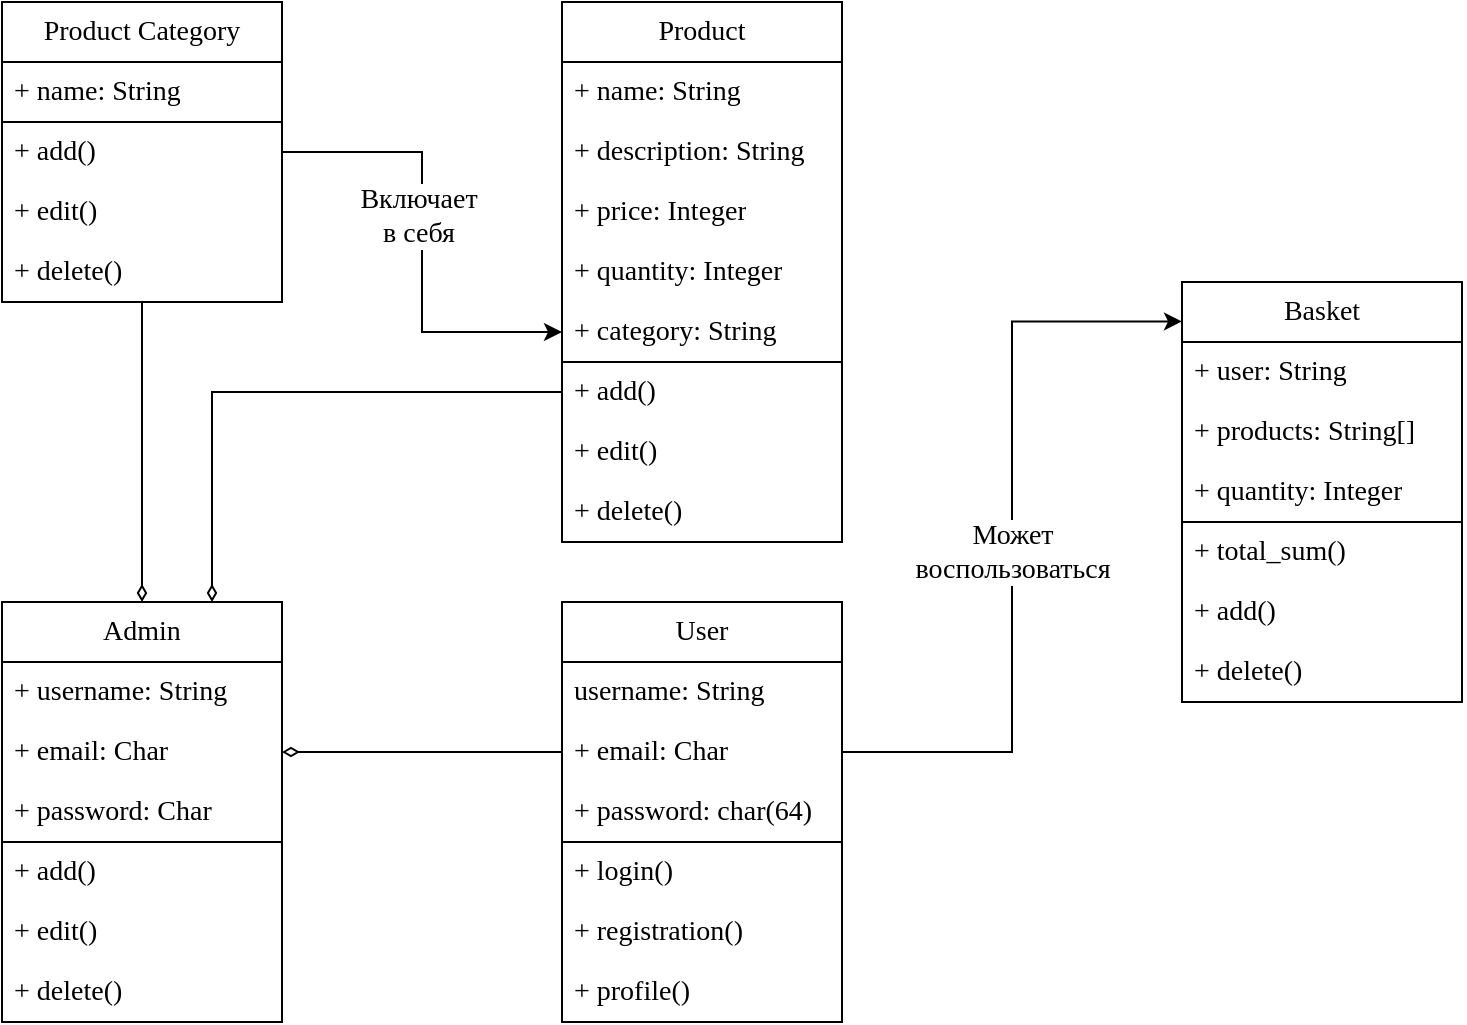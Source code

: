 <mxfile version="24.0.5" type="device">
  <diagram name="Страница — 1" id="cxiVbwSySTbXbMA1NLyR">
    <mxGraphModel dx="1050" dy="541" grid="1" gridSize="10" guides="1" tooltips="1" connect="1" arrows="1" fold="1" page="1" pageScale="1" pageWidth="827" pageHeight="1169" math="0" shadow="0">
      <root>
        <mxCell id="0" />
        <mxCell id="1" parent="0" />
        <mxCell id="KmjDHXBSyAd8QgUszkPB-1" value="User" style="swimlane;fontStyle=0;childLayout=stackLayout;horizontal=1;startSize=30;horizontalStack=0;resizeParent=1;resizeParentMax=0;resizeLast=0;collapsible=1;marginBottom=0;whiteSpace=wrap;html=1;strokeWidth=1;fontFamily=Times New Roman;fontSize=14;fontColor=#000000;" parent="1" vertex="1">
          <mxGeometry x="320" y="340" width="140" height="210" as="geometry" />
        </mxCell>
        <mxCell id="KmjDHXBSyAd8QgUszkPB-2" value="username: String" style="text;strokeColor=none;fillColor=none;align=left;verticalAlign=middle;spacingLeft=4;spacingRight=4;overflow=hidden;points=[[0,0.5],[1,0.5]];portConstraint=eastwest;rotatable=0;whiteSpace=wrap;html=1;strokeWidth=1;fontFamily=Times New Roman;fontSize=14;fontColor=#000000;" parent="KmjDHXBSyAd8QgUszkPB-1" vertex="1">
          <mxGeometry y="30" width="140" height="30" as="geometry" />
        </mxCell>
        <mxCell id="KEVhZGOboC4FJpivNmd3-1" value="&lt;font style=&quot;font-size: 14px;&quot;&gt;+ email: Char&lt;/font&gt;" style="text;strokeColor=none;fillColor=none;align=left;verticalAlign=middle;spacingLeft=4;spacingRight=4;overflow=hidden;points=[[0,0.5],[1,0.5]];portConstraint=eastwest;rotatable=0;whiteSpace=wrap;html=1;fontColor=#000000;fontSize=14;fontFamily=Times New Roman;" parent="KmjDHXBSyAd8QgUszkPB-1" vertex="1">
          <mxGeometry y="60" width="140" height="30" as="geometry" />
        </mxCell>
        <mxCell id="KmjDHXBSyAd8QgUszkPB-3" value="+ password: char(64)" style="text;strokeColor=none;fillColor=none;align=left;verticalAlign=middle;spacingLeft=4;spacingRight=4;overflow=hidden;points=[[0,0.5],[1,0.5]];portConstraint=eastwest;rotatable=0;whiteSpace=wrap;html=1;strokeWidth=1;fontFamily=Times New Roman;fontSize=14;fontColor=#000000;" parent="KmjDHXBSyAd8QgUszkPB-1" vertex="1">
          <mxGeometry y="90" width="140" height="30" as="geometry" />
        </mxCell>
        <mxCell id="D2NZ7CKMBUIib7-Z0IYx-35" value="" style="endArrow=none;html=1;rounded=0;" edge="1" parent="KmjDHXBSyAd8QgUszkPB-1">
          <mxGeometry width="50" height="50" relative="1" as="geometry">
            <mxPoint y="120" as="sourcePoint" />
            <mxPoint x="140" y="120" as="targetPoint" />
          </mxGeometry>
        </mxCell>
        <mxCell id="KmjDHXBSyAd8QgUszkPB-4" value="&lt;font style=&quot;font-size: 14px;&quot;&gt;+ login()&lt;/font&gt;" style="text;strokeColor=none;fillColor=none;align=left;verticalAlign=middle;spacingLeft=4;spacingRight=4;overflow=hidden;points=[[0,0.5],[1,0.5]];portConstraint=eastwest;rotatable=0;whiteSpace=wrap;html=1;strokeWidth=1;fontFamily=Times New Roman;fontSize=14;fontColor=#000000;" parent="KmjDHXBSyAd8QgUszkPB-1" vertex="1">
          <mxGeometry y="120" width="140" height="30" as="geometry" />
        </mxCell>
        <mxCell id="D2NZ7CKMBUIib7-Z0IYx-16" value="+ registration()" style="text;strokeColor=none;fillColor=none;align=left;verticalAlign=middle;spacingLeft=4;spacingRight=4;overflow=hidden;points=[[0,0.5],[1,0.5]];portConstraint=eastwest;rotatable=0;whiteSpace=wrap;html=1;fontColor=#000000;fontSize=14;fontFamily=Times New Roman;" vertex="1" parent="KmjDHXBSyAd8QgUszkPB-1">
          <mxGeometry y="150" width="140" height="30" as="geometry" />
        </mxCell>
        <mxCell id="KmjDHXBSyAd8QgUszkPB-14" value="+ profile()" style="text;strokeColor=none;fillColor=none;align=left;verticalAlign=middle;spacingLeft=4;spacingRight=4;overflow=hidden;points=[[0,0.5],[1,0.5]];portConstraint=eastwest;rotatable=0;whiteSpace=wrap;html=1;strokeWidth=1;fontFamily=Times New Roman;fontSize=14;fontColor=#000000;" parent="KmjDHXBSyAd8QgUszkPB-1" vertex="1">
          <mxGeometry y="180" width="140" height="30" as="geometry" />
        </mxCell>
        <mxCell id="KmjDHXBSyAd8QgUszkPB-5" value="Product" style="swimlane;fontStyle=0;childLayout=stackLayout;horizontal=1;startSize=30;horizontalStack=0;resizeParent=1;resizeParentMax=0;resizeLast=0;collapsible=1;marginBottom=0;whiteSpace=wrap;html=1;strokeWidth=1;fontFamily=Times New Roman;fontSize=14;fontColor=#000000;" parent="1" vertex="1">
          <mxGeometry x="320" y="40" width="140" height="270" as="geometry" />
        </mxCell>
        <mxCell id="KmjDHXBSyAd8QgUszkPB-6" value="+ name: String" style="text;strokeColor=none;fillColor=none;align=left;verticalAlign=middle;spacingLeft=4;spacingRight=4;overflow=hidden;points=[[0,0.5],[1,0.5]];portConstraint=eastwest;rotatable=0;whiteSpace=wrap;html=1;strokeWidth=1;fontFamily=Times New Roman;fontSize=14;fontColor=#000000;" parent="KmjDHXBSyAd8QgUszkPB-5" vertex="1">
          <mxGeometry y="30" width="140" height="30" as="geometry" />
        </mxCell>
        <mxCell id="KmjDHXBSyAd8QgUszkPB-7" value="+ description: String" style="text;strokeColor=none;fillColor=none;align=left;verticalAlign=middle;spacingLeft=4;spacingRight=4;overflow=hidden;points=[[0,0.5],[1,0.5]];portConstraint=eastwest;rotatable=0;whiteSpace=wrap;html=1;strokeWidth=1;fontFamily=Times New Roman;fontSize=14;fontColor=#000000;" parent="KmjDHXBSyAd8QgUszkPB-5" vertex="1">
          <mxGeometry y="60" width="140" height="30" as="geometry" />
        </mxCell>
        <mxCell id="D2NZ7CKMBUIib7-Z0IYx-22" value="+ price: Integer" style="text;strokeColor=none;fillColor=none;align=left;verticalAlign=middle;spacingLeft=4;spacingRight=4;overflow=hidden;points=[[0,0.5],[1,0.5]];portConstraint=eastwest;rotatable=0;whiteSpace=wrap;html=1;fontColor=#000000;fontSize=14;fontFamily=Times New Roman;" vertex="1" parent="KmjDHXBSyAd8QgUszkPB-5">
          <mxGeometry y="90" width="140" height="30" as="geometry" />
        </mxCell>
        <mxCell id="D2NZ7CKMBUIib7-Z0IYx-23" value="+ quantity: Integer" style="text;strokeColor=none;fillColor=none;align=left;verticalAlign=middle;spacingLeft=4;spacingRight=4;overflow=hidden;points=[[0,0.5],[1,0.5]];portConstraint=eastwest;rotatable=0;whiteSpace=wrap;html=1;fontColor=#000000;fontSize=14;fontFamily=Times New Roman;" vertex="1" parent="KmjDHXBSyAd8QgUszkPB-5">
          <mxGeometry y="120" width="140" height="30" as="geometry" />
        </mxCell>
        <mxCell id="D2NZ7CKMBUIib7-Z0IYx-25" value="+ category: String" style="text;strokeColor=none;fillColor=none;align=left;verticalAlign=middle;spacingLeft=4;spacingRight=4;overflow=hidden;points=[[0,0.5],[1,0.5]];portConstraint=eastwest;rotatable=0;whiteSpace=wrap;html=1;fontColor=#000000;fontSize=14;fontFamily=Times New Roman;" vertex="1" parent="KmjDHXBSyAd8QgUszkPB-5">
          <mxGeometry y="150" width="140" height="30" as="geometry" />
        </mxCell>
        <mxCell id="D2NZ7CKMBUIib7-Z0IYx-36" value="" style="endArrow=none;html=1;rounded=0;" edge="1" parent="KmjDHXBSyAd8QgUszkPB-5">
          <mxGeometry width="50" height="50" relative="1" as="geometry">
            <mxPoint y="180" as="sourcePoint" />
            <mxPoint x="140" y="180" as="targetPoint" />
          </mxGeometry>
        </mxCell>
        <mxCell id="D2NZ7CKMBUIib7-Z0IYx-24" value="+ add()" style="text;strokeColor=none;fillColor=none;align=left;verticalAlign=middle;spacingLeft=4;spacingRight=4;overflow=hidden;points=[[0,0.5],[1,0.5]];portConstraint=eastwest;rotatable=0;whiteSpace=wrap;html=1;fontColor=#000000;fontSize=14;fontFamily=Times New Roman;" vertex="1" parent="KmjDHXBSyAd8QgUszkPB-5">
          <mxGeometry y="180" width="140" height="30" as="geometry" />
        </mxCell>
        <mxCell id="KmjDHXBSyAd8QgUszkPB-8" value="+ edit()" style="text;strokeColor=none;fillColor=none;align=left;verticalAlign=middle;spacingLeft=4;spacingRight=4;overflow=hidden;points=[[0,0.5],[1,0.5]];portConstraint=eastwest;rotatable=0;whiteSpace=wrap;html=1;strokeWidth=1;fontFamily=Times New Roman;fontSize=14;fontColor=#000000;" parent="KmjDHXBSyAd8QgUszkPB-5" vertex="1">
          <mxGeometry y="210" width="140" height="30" as="geometry" />
        </mxCell>
        <mxCell id="KEVhZGOboC4FJpivNmd3-2" value="+ delete()" style="text;strokeColor=none;fillColor=none;align=left;verticalAlign=middle;spacingLeft=4;spacingRight=4;overflow=hidden;points=[[0,0.5],[1,0.5]];portConstraint=eastwest;rotatable=0;whiteSpace=wrap;html=1;fontColor=#000000;fontSize=14;fontFamily=Times New Roman;" parent="KmjDHXBSyAd8QgUszkPB-5" vertex="1">
          <mxGeometry y="240" width="140" height="30" as="geometry" />
        </mxCell>
        <mxCell id="D2NZ7CKMBUIib7-Z0IYx-28" style="edgeStyle=orthogonalEdgeStyle;rounded=0;orthogonalLoop=1;jettySize=auto;html=1;endArrow=diamondThin;endFill=0;fontColor=#000000;fontSize=14;fontFamily=Times New Roman;" edge="1" parent="1" source="KmjDHXBSyAd8QgUszkPB-9" target="D2NZ7CKMBUIib7-Z0IYx-5">
          <mxGeometry relative="1" as="geometry" />
        </mxCell>
        <mxCell id="KmjDHXBSyAd8QgUszkPB-9" value="Product Category" style="swimlane;fontStyle=0;childLayout=stackLayout;horizontal=1;startSize=30;horizontalStack=0;resizeParent=1;resizeParentMax=0;resizeLast=0;collapsible=1;marginBottom=0;whiteSpace=wrap;html=1;strokeWidth=1;fontFamily=Times New Roman;fontSize=14;fontColor=#000000;" parent="1" vertex="1">
          <mxGeometry x="40" y="40" width="140" height="150" as="geometry" />
        </mxCell>
        <mxCell id="KmjDHXBSyAd8QgUszkPB-10" value="+ name: String" style="text;strokeColor=none;fillColor=none;align=left;verticalAlign=middle;spacingLeft=4;spacingRight=4;overflow=hidden;points=[[0,0.5],[1,0.5]];portConstraint=eastwest;rotatable=0;whiteSpace=wrap;html=1;strokeWidth=1;fontFamily=Times New Roman;fontSize=14;fontColor=#000000;" parent="KmjDHXBSyAd8QgUszkPB-9" vertex="1">
          <mxGeometry y="30" width="140" height="30" as="geometry" />
        </mxCell>
        <mxCell id="D2NZ7CKMBUIib7-Z0IYx-37" value="" style="endArrow=none;html=1;rounded=0;" edge="1" parent="KmjDHXBSyAd8QgUszkPB-9">
          <mxGeometry width="50" height="50" relative="1" as="geometry">
            <mxPoint y="60" as="sourcePoint" />
            <mxPoint x="140" y="60" as="targetPoint" />
          </mxGeometry>
        </mxCell>
        <mxCell id="D2NZ7CKMBUIib7-Z0IYx-9" value="+ add()" style="text;strokeColor=none;fillColor=none;align=left;verticalAlign=middle;spacingLeft=4;spacingRight=4;overflow=hidden;points=[[0,0.5],[1,0.5]];portConstraint=eastwest;rotatable=0;whiteSpace=wrap;html=1;fontColor=#000000;fontSize=14;fontFamily=Times New Roman;" vertex="1" parent="KmjDHXBSyAd8QgUszkPB-9">
          <mxGeometry y="60" width="140" height="30" as="geometry" />
        </mxCell>
        <mxCell id="D2NZ7CKMBUIib7-Z0IYx-11" value="+ edit()" style="text;strokeColor=none;fillColor=none;align=left;verticalAlign=middle;spacingLeft=4;spacingRight=4;overflow=hidden;points=[[0,0.5],[1,0.5]];portConstraint=eastwest;rotatable=0;whiteSpace=wrap;html=1;fontColor=#000000;fontSize=14;fontFamily=Times New Roman;" vertex="1" parent="KmjDHXBSyAd8QgUszkPB-9">
          <mxGeometry y="90" width="140" height="30" as="geometry" />
        </mxCell>
        <mxCell id="D2NZ7CKMBUIib7-Z0IYx-12" value="+ delete()" style="text;strokeColor=none;fillColor=none;align=left;verticalAlign=middle;spacingLeft=4;spacingRight=4;overflow=hidden;points=[[0,0.5],[1,0.5]];portConstraint=eastwest;rotatable=0;whiteSpace=wrap;html=1;fontColor=#000000;fontSize=14;fontFamily=Times New Roman;" vertex="1" parent="KmjDHXBSyAd8QgUszkPB-9">
          <mxGeometry y="120" width="140" height="30" as="geometry" />
        </mxCell>
        <mxCell id="D2NZ7CKMBUIib7-Z0IYx-1" value="Basket" style="swimlane;fontStyle=0;childLayout=stackLayout;horizontal=1;startSize=30;horizontalStack=0;resizeParent=1;resizeParentMax=0;resizeLast=0;collapsible=1;marginBottom=0;whiteSpace=wrap;html=1;fontColor=#000000;fontSize=14;fontFamily=Times New Roman;" vertex="1" parent="1">
          <mxGeometry x="630" y="180" width="140" height="210" as="geometry" />
        </mxCell>
        <mxCell id="D2NZ7CKMBUIib7-Z0IYx-2" value="+ user: String" style="text;strokeColor=none;fillColor=none;align=left;verticalAlign=middle;spacingLeft=4;spacingRight=4;overflow=hidden;points=[[0,0.5],[1,0.5]];portConstraint=eastwest;rotatable=0;whiteSpace=wrap;html=1;fontColor=#000000;fontSize=14;fontFamily=Times New Roman;" vertex="1" parent="D2NZ7CKMBUIib7-Z0IYx-1">
          <mxGeometry y="30" width="140" height="30" as="geometry" />
        </mxCell>
        <mxCell id="D2NZ7CKMBUIib7-Z0IYx-18" value="+ products: String[]" style="text;strokeColor=none;fillColor=none;align=left;verticalAlign=middle;spacingLeft=4;spacingRight=4;overflow=hidden;points=[[0,0.5],[1,0.5]];portConstraint=eastwest;rotatable=0;whiteSpace=wrap;html=1;fontColor=#000000;fontSize=14;fontFamily=Times New Roman;" vertex="1" parent="D2NZ7CKMBUIib7-Z0IYx-1">
          <mxGeometry y="60" width="140" height="30" as="geometry" />
        </mxCell>
        <mxCell id="D2NZ7CKMBUIib7-Z0IYx-20" value="+ quantity: Integer" style="text;strokeColor=none;fillColor=none;align=left;verticalAlign=middle;spacingLeft=4;spacingRight=4;overflow=hidden;points=[[0,0.5],[1,0.5]];portConstraint=eastwest;rotatable=0;whiteSpace=wrap;html=1;fontColor=#000000;fontSize=14;fontFamily=Times New Roman;" vertex="1" parent="D2NZ7CKMBUIib7-Z0IYx-1">
          <mxGeometry y="90" width="140" height="30" as="geometry" />
        </mxCell>
        <mxCell id="D2NZ7CKMBUIib7-Z0IYx-38" value="" style="endArrow=none;html=1;rounded=0;" edge="1" parent="D2NZ7CKMBUIib7-Z0IYx-1">
          <mxGeometry width="50" height="50" relative="1" as="geometry">
            <mxPoint y="120" as="sourcePoint" />
            <mxPoint x="140" y="120" as="targetPoint" />
          </mxGeometry>
        </mxCell>
        <mxCell id="D2NZ7CKMBUIib7-Z0IYx-17" value="+ total_sum()" style="text;strokeColor=none;fillColor=none;align=left;verticalAlign=middle;spacingLeft=4;spacingRight=4;overflow=hidden;points=[[0,0.5],[1,0.5]];portConstraint=eastwest;rotatable=0;whiteSpace=wrap;html=1;fontColor=#000000;fontSize=14;fontFamily=Times New Roman;" vertex="1" parent="D2NZ7CKMBUIib7-Z0IYx-1">
          <mxGeometry y="120" width="140" height="30" as="geometry" />
        </mxCell>
        <mxCell id="D2NZ7CKMBUIib7-Z0IYx-3" value="+ add()" style="text;strokeColor=none;fillColor=none;align=left;verticalAlign=middle;spacingLeft=4;spacingRight=4;overflow=hidden;points=[[0,0.5],[1,0.5]];portConstraint=eastwest;rotatable=0;whiteSpace=wrap;html=1;fontColor=#000000;fontSize=14;fontFamily=Times New Roman;" vertex="1" parent="D2NZ7CKMBUIib7-Z0IYx-1">
          <mxGeometry y="150" width="140" height="30" as="geometry" />
        </mxCell>
        <mxCell id="D2NZ7CKMBUIib7-Z0IYx-4" value="+ delete()" style="text;strokeColor=none;fillColor=none;align=left;verticalAlign=middle;spacingLeft=4;spacingRight=4;overflow=hidden;points=[[0,0.5],[1,0.5]];portConstraint=eastwest;rotatable=0;whiteSpace=wrap;html=1;fontColor=#000000;fontSize=14;fontFamily=Times New Roman;" vertex="1" parent="D2NZ7CKMBUIib7-Z0IYx-1">
          <mxGeometry y="180" width="140" height="30" as="geometry" />
        </mxCell>
        <mxCell id="D2NZ7CKMBUIib7-Z0IYx-5" value="Admin" style="swimlane;fontStyle=0;childLayout=stackLayout;horizontal=1;startSize=30;horizontalStack=0;resizeParent=1;resizeParentMax=0;resizeLast=0;collapsible=1;marginBottom=0;whiteSpace=wrap;html=1;fontColor=#000000;fontSize=14;fontFamily=Times New Roman;" vertex="1" parent="1">
          <mxGeometry x="40" y="340" width="140" height="210" as="geometry" />
        </mxCell>
        <mxCell id="D2NZ7CKMBUIib7-Z0IYx-6" value="+ username: String" style="text;strokeColor=none;fillColor=none;align=left;verticalAlign=middle;spacingLeft=4;spacingRight=4;overflow=hidden;points=[[0,0.5],[1,0.5]];portConstraint=eastwest;rotatable=0;whiteSpace=wrap;html=1;fontColor=#000000;fontSize=14;fontFamily=Times New Roman;" vertex="1" parent="D2NZ7CKMBUIib7-Z0IYx-5">
          <mxGeometry y="30" width="140" height="30" as="geometry" />
        </mxCell>
        <mxCell id="D2NZ7CKMBUIib7-Z0IYx-13" value="+ email: Char" style="text;strokeColor=none;fillColor=none;align=left;verticalAlign=middle;spacingLeft=4;spacingRight=4;overflow=hidden;points=[[0,0.5],[1,0.5]];portConstraint=eastwest;rotatable=0;whiteSpace=wrap;html=1;fontColor=#000000;fontSize=14;fontFamily=Times New Roman;" vertex="1" parent="D2NZ7CKMBUIib7-Z0IYx-5">
          <mxGeometry y="60" width="140" height="30" as="geometry" />
        </mxCell>
        <mxCell id="D2NZ7CKMBUIib7-Z0IYx-15" value="+ password: Char" style="text;strokeColor=none;fillColor=none;align=left;verticalAlign=middle;spacingLeft=4;spacingRight=4;overflow=hidden;points=[[0,0.5],[1,0.5]];portConstraint=eastwest;rotatable=0;whiteSpace=wrap;html=1;fontColor=#000000;fontSize=14;fontFamily=Times New Roman;" vertex="1" parent="D2NZ7CKMBUIib7-Z0IYx-5">
          <mxGeometry y="90" width="140" height="30" as="geometry" />
        </mxCell>
        <mxCell id="D2NZ7CKMBUIib7-Z0IYx-39" value="" style="endArrow=none;html=1;rounded=0;" edge="1" parent="D2NZ7CKMBUIib7-Z0IYx-5">
          <mxGeometry width="50" height="50" relative="1" as="geometry">
            <mxPoint y="120" as="sourcePoint" />
            <mxPoint x="140" y="120" as="targetPoint" />
          </mxGeometry>
        </mxCell>
        <mxCell id="D2NZ7CKMBUIib7-Z0IYx-14" value="+ add()" style="text;strokeColor=none;fillColor=none;align=left;verticalAlign=middle;spacingLeft=4;spacingRight=4;overflow=hidden;points=[[0,0.5],[1,0.5]];portConstraint=eastwest;rotatable=0;whiteSpace=wrap;html=1;fontColor=#000000;fontSize=14;fontFamily=Times New Roman;" vertex="1" parent="D2NZ7CKMBUIib7-Z0IYx-5">
          <mxGeometry y="120" width="140" height="30" as="geometry" />
        </mxCell>
        <mxCell id="D2NZ7CKMBUIib7-Z0IYx-7" value="+ edit()" style="text;strokeColor=none;fillColor=none;align=left;verticalAlign=middle;spacingLeft=4;spacingRight=4;overflow=hidden;points=[[0,0.5],[1,0.5]];portConstraint=eastwest;rotatable=0;whiteSpace=wrap;html=1;fontColor=#000000;fontSize=14;fontFamily=Times New Roman;" vertex="1" parent="D2NZ7CKMBUIib7-Z0IYx-5">
          <mxGeometry y="150" width="140" height="30" as="geometry" />
        </mxCell>
        <mxCell id="D2NZ7CKMBUIib7-Z0IYx-8" value="+ delete()" style="text;strokeColor=none;fillColor=none;align=left;verticalAlign=middle;spacingLeft=4;spacingRight=4;overflow=hidden;points=[[0,0.5],[1,0.5]];portConstraint=eastwest;rotatable=0;whiteSpace=wrap;html=1;fontColor=#000000;fontSize=14;fontFamily=Times New Roman;" vertex="1" parent="D2NZ7CKMBUIib7-Z0IYx-5">
          <mxGeometry y="180" width="140" height="30" as="geometry" />
        </mxCell>
        <mxCell id="D2NZ7CKMBUIib7-Z0IYx-26" style="edgeStyle=orthogonalEdgeStyle;rounded=0;orthogonalLoop=1;jettySize=auto;html=1;entryX=0;entryY=0.5;entryDx=0;entryDy=0;fontColor=#000000;fontSize=14;fontFamily=Times New Roman;" edge="1" parent="1" source="D2NZ7CKMBUIib7-Z0IYx-9" target="D2NZ7CKMBUIib7-Z0IYx-25">
          <mxGeometry relative="1" as="geometry" />
        </mxCell>
        <mxCell id="D2NZ7CKMBUIib7-Z0IYx-27" value="Включает&lt;div style=&quot;font-size: 14px;&quot;&gt;в себя&lt;/div&gt;" style="edgeLabel;html=1;align=center;verticalAlign=middle;resizable=0;points=[];fontColor=#000000;fontSize=14;fontFamily=Times New Roman;" vertex="1" connectable="0" parent="D2NZ7CKMBUIib7-Z0IYx-26">
          <mxGeometry x="-0.113" y="-2" relative="1" as="geometry">
            <mxPoint as="offset" />
          </mxGeometry>
        </mxCell>
        <mxCell id="D2NZ7CKMBUIib7-Z0IYx-29" style="edgeStyle=orthogonalEdgeStyle;rounded=0;orthogonalLoop=1;jettySize=auto;html=1;entryX=0.75;entryY=0;entryDx=0;entryDy=0;endArrow=diamondThin;endFill=0;fontColor=#000000;fontSize=14;fontFamily=Times New Roman;" edge="1" parent="1" source="D2NZ7CKMBUIib7-Z0IYx-24" target="D2NZ7CKMBUIib7-Z0IYx-5">
          <mxGeometry relative="1" as="geometry" />
        </mxCell>
        <mxCell id="D2NZ7CKMBUIib7-Z0IYx-31" style="edgeStyle=orthogonalEdgeStyle;rounded=0;orthogonalLoop=1;jettySize=auto;html=1;entryX=1;entryY=0.5;entryDx=0;entryDy=0;endArrow=diamondThin;endFill=0;fontColor=#000000;fontSize=14;fontFamily=Times New Roman;" edge="1" parent="1" source="KEVhZGOboC4FJpivNmd3-1" target="D2NZ7CKMBUIib7-Z0IYx-13">
          <mxGeometry relative="1" as="geometry" />
        </mxCell>
        <mxCell id="D2NZ7CKMBUIib7-Z0IYx-32" style="edgeStyle=orthogonalEdgeStyle;rounded=0;orthogonalLoop=1;jettySize=auto;html=1;entryX=0;entryY=0.094;entryDx=0;entryDy=0;entryPerimeter=0;fontColor=#000000;fontSize=14;fontFamily=Times New Roman;" edge="1" parent="1" source="KEVhZGOboC4FJpivNmd3-1" target="D2NZ7CKMBUIib7-Z0IYx-1">
          <mxGeometry relative="1" as="geometry" />
        </mxCell>
        <mxCell id="D2NZ7CKMBUIib7-Z0IYx-33" value="Может&lt;div style=&quot;font-size: 14px;&quot;&gt;воспользоваться&lt;/div&gt;" style="edgeLabel;html=1;align=center;verticalAlign=middle;resizable=0;points=[];fontColor=#000000;fontSize=14;fontFamily=Times New Roman;" vertex="1" connectable="0" parent="D2NZ7CKMBUIib7-Z0IYx-32">
          <mxGeometry x="-0.159" relative="1" as="geometry">
            <mxPoint y="-23" as="offset" />
          </mxGeometry>
        </mxCell>
      </root>
    </mxGraphModel>
  </diagram>
</mxfile>

